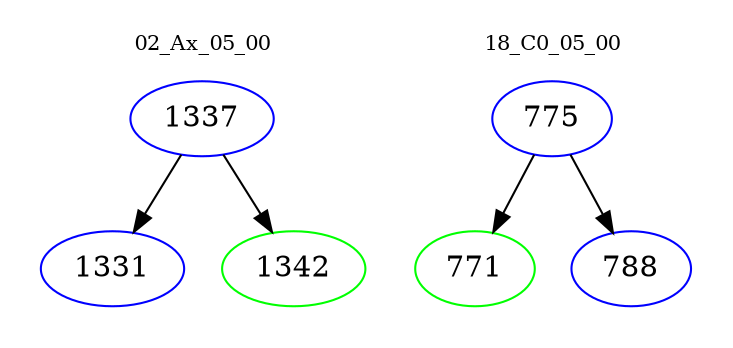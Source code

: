 digraph{
subgraph cluster_0 {
color = white
label = "02_Ax_05_00";
fontsize=10;
T0_1337 [label="1337", color="blue"]
T0_1337 -> T0_1331 [color="black"]
T0_1331 [label="1331", color="blue"]
T0_1337 -> T0_1342 [color="black"]
T0_1342 [label="1342", color="green"]
}
subgraph cluster_1 {
color = white
label = "18_C0_05_00";
fontsize=10;
T1_775 [label="775", color="blue"]
T1_775 -> T1_771 [color="black"]
T1_771 [label="771", color="green"]
T1_775 -> T1_788 [color="black"]
T1_788 [label="788", color="blue"]
}
}
